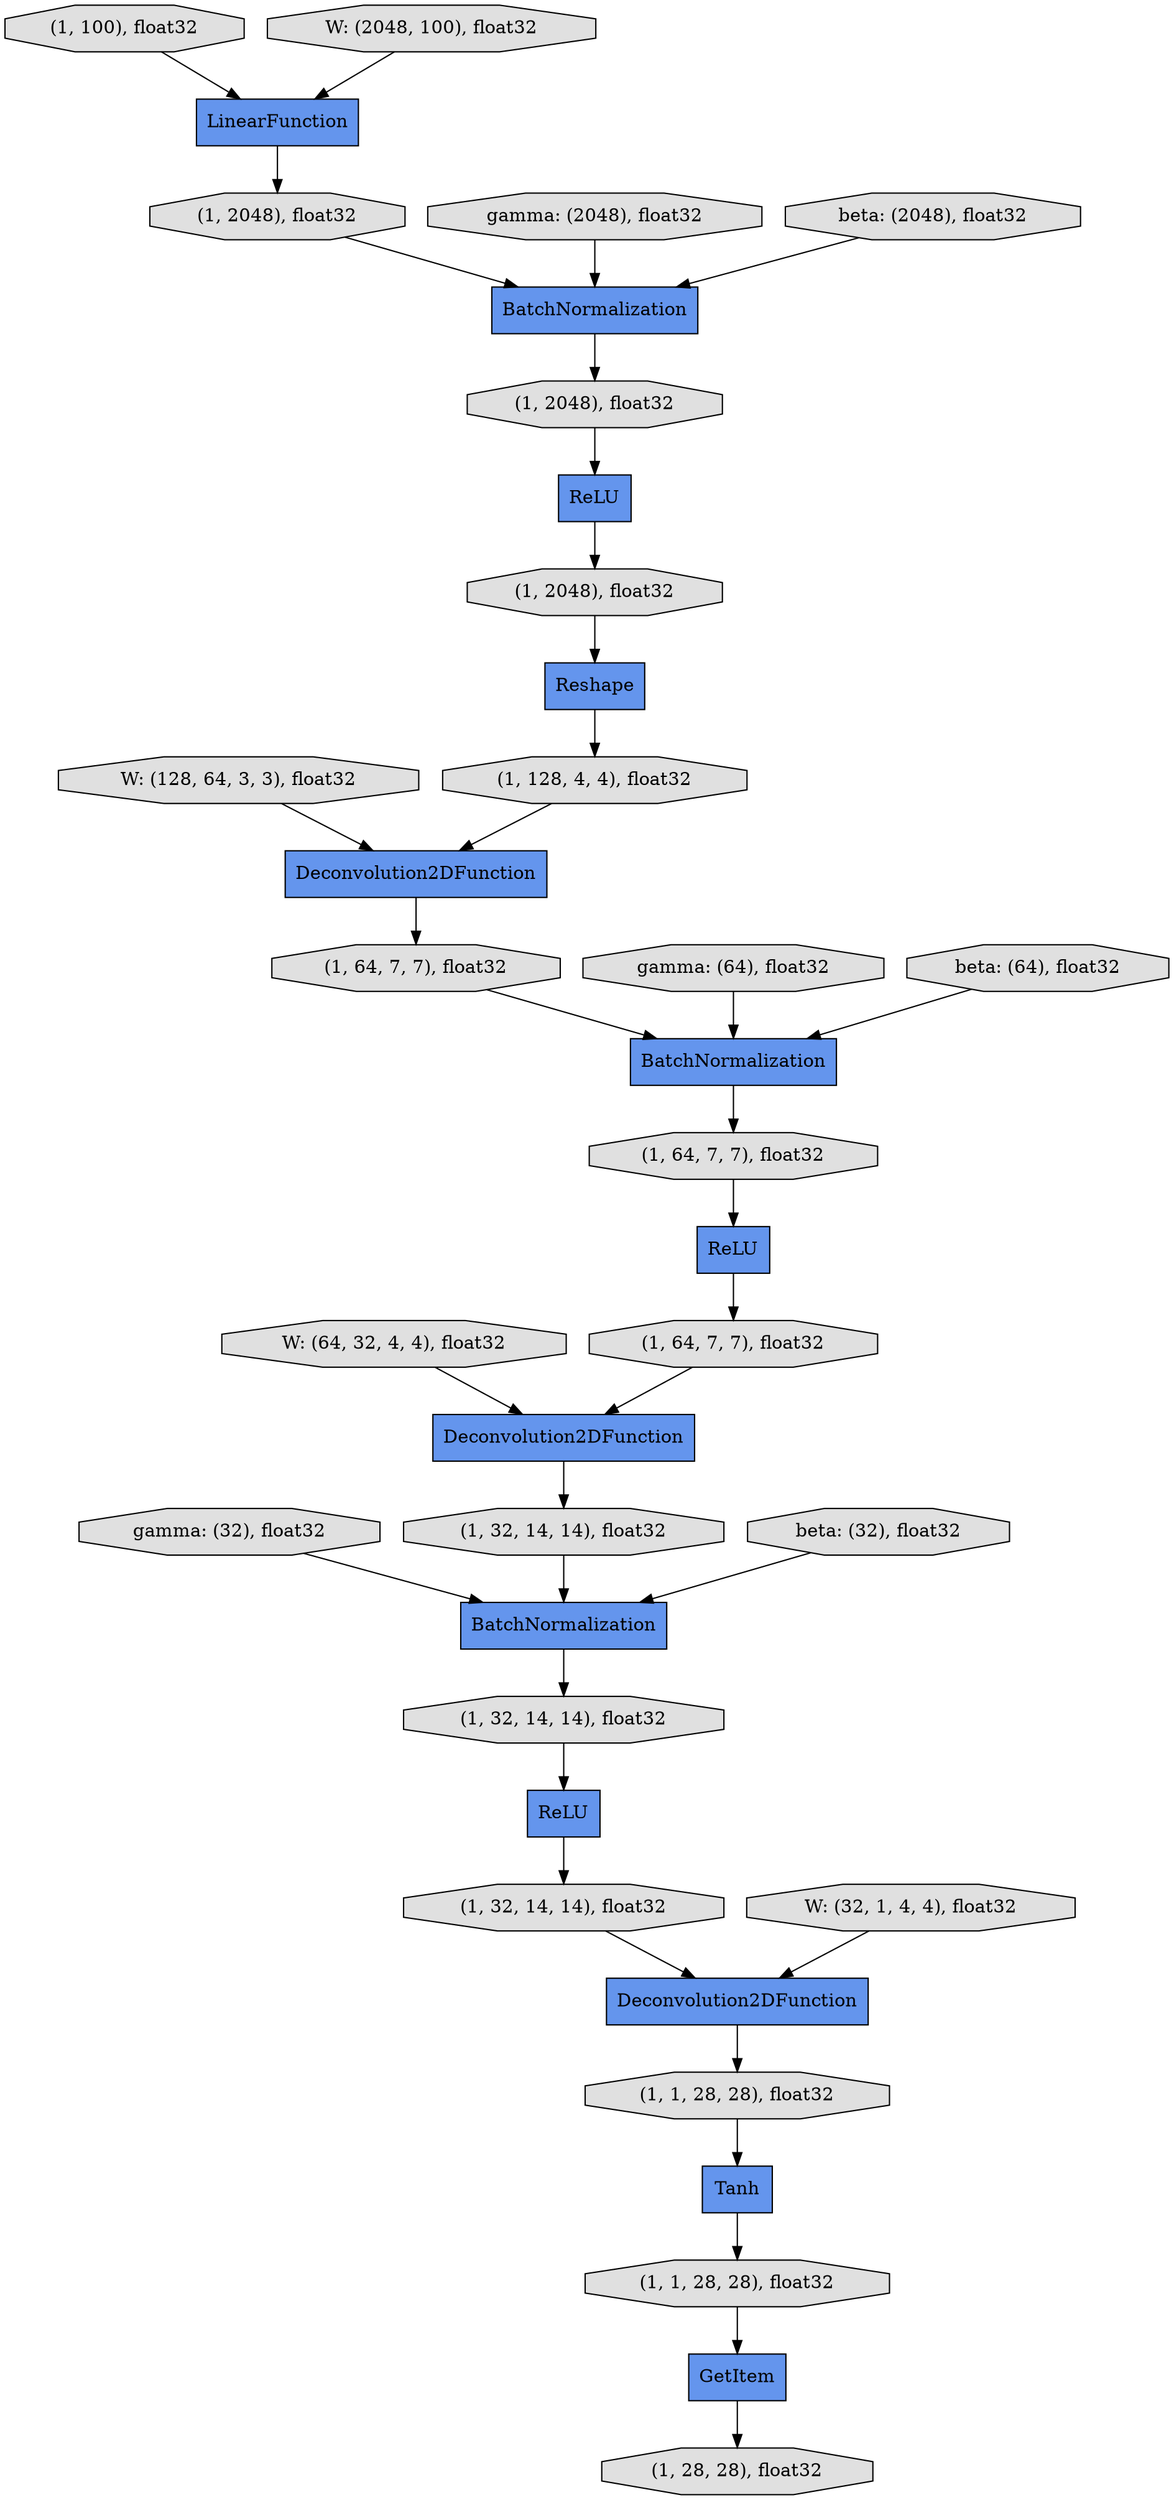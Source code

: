digraph graphname{rankdir=TB;4499642408 [label="Deconvolution2DFunction",shape="record",fillcolor="#6495ED",style="filled"];4500289576 [label="(1, 100), float32",shape="octagon",fillcolor="#E0E0E0",style="filled"];4499640392 [label="(1, 1, 28, 28), float32",shape="octagon",fillcolor="#E0E0E0",style="filled"];4499642464 [label="(1, 32, 14, 14), float32",shape="octagon",fillcolor="#E0E0E0",style="filled"];4499642352 [label="GetItem",shape="record",fillcolor="#6495ED",style="filled"];4500287616 [label="BatchNormalization",shape="record",fillcolor="#6495ED",style="filled"];4500289688 [label="W: (128, 64, 3, 3), float32",shape="octagon",fillcolor="#E0E0E0",style="filled"];4500373744 [label="gamma: (32), float32",shape="octagon",fillcolor="#E0E0E0",style="filled"];4499669232 [label="Deconvolution2DFunction",shape="record",fillcolor="#6495ED",style="filled"];4500287728 [label="(1, 64, 7, 7), float32",shape="octagon",fillcolor="#E0E0E0",style="filled"];4499734824 [label="(1, 32, 14, 14), float32",shape="octagon",fillcolor="#E0E0E0",style="filled"];4500287784 [label="(1, 128, 4, 4), float32",shape="octagon",fillcolor="#E0E0E0",style="filled"];4500287840 [label="(1, 2048), float32",shape="octagon",fillcolor="#E0E0E0",style="filled"];4500287952 [label="(1, 2048), float32",shape="octagon",fillcolor="#E0E0E0",style="filled"];4498823768 [label="(1, 28, 28), float32",shape="octagon",fillcolor="#E0E0E0",style="filled"];4500288120 [label="ReLU",shape="record",fillcolor="#6495ED",style="filled"];4500290192 [label="W: (32, 1, 4, 4), float32",shape="octagon",fillcolor="#E0E0E0",style="filled"];4499671752 [label="ReLU",shape="record",fillcolor="#6495ED",style="filled"];4500288232 [label="beta: (32), float32",shape="octagon",fillcolor="#E0E0E0",style="filled"];4500290304 [label="gamma: (2048), float32",shape="octagon",fillcolor="#E0E0E0",style="filled"];4500288344 [label="(1, 2048), float32",shape="octagon",fillcolor="#E0E0E0",style="filled"];4500288512 [label="Deconvolution2DFunction",shape="record",fillcolor="#6495ED",style="filled"];4500288624 [label="LinearFunction",shape="record",fillcolor="#6495ED",style="filled"];4500290696 [label="W: (64, 32, 4, 4), float32",shape="octagon",fillcolor="#E0E0E0",style="filled"];4500288736 [label="Reshape",shape="record",fillcolor="#6495ED",style="filled"];4500290808 [label="beta: (2048), float32",shape="octagon",fillcolor="#E0E0E0",style="filled"];4499641904 [label="(1, 1, 28, 28), float32",shape="octagon",fillcolor="#E0E0E0",style="filled"];4500291144 [label="gamma: (64), float32",shape="octagon",fillcolor="#E0E0E0",style="filled"];4499709848 [label="(1, 32, 14, 14), float32",shape="octagon",fillcolor="#E0E0E0",style="filled"];4499642128 [label="Tanh",shape="record",fillcolor="#6495ED",style="filled"];4500289296 [label="ReLU",shape="record",fillcolor="#6495ED",style="filled"];4500135776 [label="(1, 64, 7, 7), float32",shape="octagon",fillcolor="#E0E0E0",style="filled"];4500291424 [label="beta: (64), float32",shape="octagon",fillcolor="#E0E0E0",style="filled"];4450932608 [label="W: (2048, 100), float32",shape="octagon",fillcolor="#E0E0E0",style="filled"];4500135832 [label="(1, 64, 7, 7), float32",shape="octagon",fillcolor="#E0E0E0",style="filled"];4500289464 [label="BatchNormalization",shape="record",fillcolor="#6495ED",style="filled"];4499671024 [label="BatchNormalization",shape="record",fillcolor="#6495ED",style="filled"];4450932608 -> 4500288624;4500290192 -> 4499642408;4499709848 -> 4499671752;4500288120 -> 4500135832;4499642464 -> 4499642408;4500287728 -> 4500287616;4500135832 -> 4499669232;4500289576 -> 4500288624;4500288232 -> 4499671024;4500287840 -> 4500289296;4499642352 -> 4498823768;4500373744 -> 4499671024;4499669232 -> 4499734824;4499640392 -> 4499642352;4499642128 -> 4499640392;4500289464 -> 4500287840;4500287952 -> 4500289464;4500287784 -> 4500288512;4500287616 -> 4500135776;4499671752 -> 4499642464;4500291424 -> 4500287616;4499734824 -> 4499671024;4499641904 -> 4499642128;4500288624 -> 4500287952;4500288344 -> 4500288736;4500290808 -> 4500289464;4500289688 -> 4500288512;4500288512 -> 4500287728;4500291144 -> 4500287616;4500288736 -> 4500287784;4500289296 -> 4500288344;4500290304 -> 4500289464;4499642408 -> 4499641904;4500135776 -> 4500288120;4499671024 -> 4499709848;4500290696 -> 4499669232;}